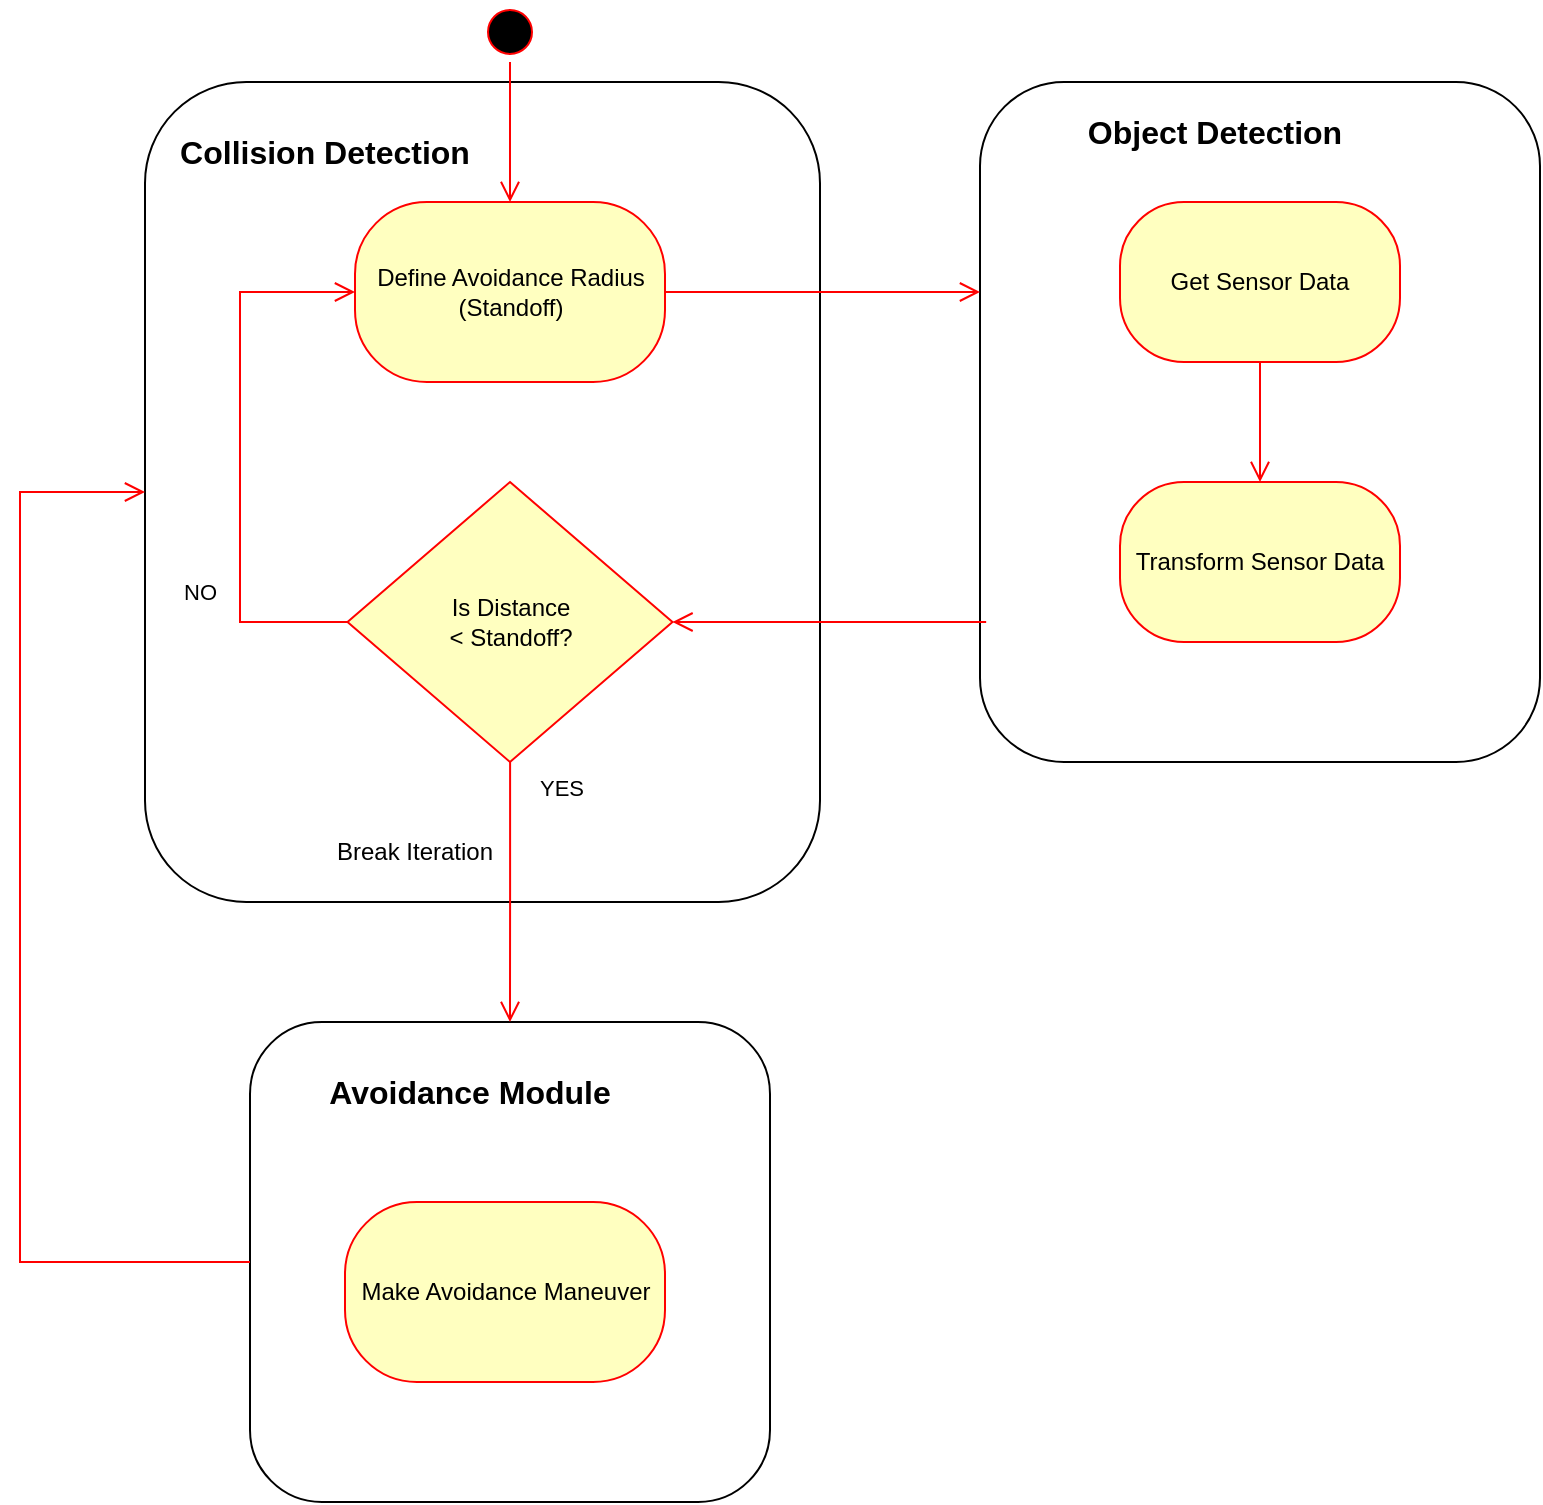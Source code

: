 <mxfile version="17.4.1" type="device"><diagram id="i3F4ti9gev00xGMFeUzN" name="Page-1"><mxGraphModel dx="464" dy="718" grid="1" gridSize="10" guides="1" tooltips="1" connect="1" arrows="1" fold="1" page="1" pageScale="1" pageWidth="850" pageHeight="1100" math="0" shadow="0"><root><mxCell id="0"/><mxCell id="1" parent="0"/><mxCell id="HaXaQ5E0BjMqJWI1M5KT-39" value="" style="rounded=1;whiteSpace=wrap;html=1;fillColor=none;" parent="1" vertex="1"><mxGeometry x="160" y="570" width="260" height="240" as="geometry"/></mxCell><mxCell id="HaXaQ5E0BjMqJWI1M5KT-35" value="" style="rounded=1;whiteSpace=wrap;html=1;fillColor=none;" parent="1" vertex="1"><mxGeometry x="525" y="100" width="280" height="340" as="geometry"/></mxCell><mxCell id="HaXaQ5E0BjMqJWI1M5KT-36" value="" style="rounded=1;whiteSpace=wrap;html=1;fillColor=none;" parent="1" vertex="1"><mxGeometry x="107.5" y="100" width="337.5" height="410" as="geometry"/></mxCell><mxCell id="HaXaQ5E0BjMqJWI1M5KT-2" value="" style="ellipse;html=1;shape=startState;fillColor=#000000;strokeColor=#ff0000;" parent="1" vertex="1"><mxGeometry x="275" y="60" width="30" height="30" as="geometry"/></mxCell><mxCell id="HaXaQ5E0BjMqJWI1M5KT-3" value="" style="edgeStyle=orthogonalEdgeStyle;html=1;verticalAlign=bottom;endArrow=open;endSize=8;strokeColor=#ff0000;rounded=0;entryX=0.5;entryY=0;entryDx=0;entryDy=0;" parent="1" source="HaXaQ5E0BjMqJWI1M5KT-2" target="HaXaQ5E0BjMqJWI1M5KT-4" edge="1"><mxGeometry relative="1" as="geometry"><mxPoint x="307.5" y="150" as="targetPoint"/></mxGeometry></mxCell><mxCell id="HaXaQ5E0BjMqJWI1M5KT-4" value="Define Avoidance Radius (Standoff)" style="rounded=1;whiteSpace=wrap;html=1;arcSize=40;fontColor=#000000;fillColor=#ffffc0;strokeColor=#ff0000;" parent="1" vertex="1"><mxGeometry x="212.5" y="160" width="155" height="90" as="geometry"/></mxCell><mxCell id="HaXaQ5E0BjMqJWI1M5KT-5" value="" style="edgeStyle=orthogonalEdgeStyle;html=1;verticalAlign=bottom;endArrow=open;endSize=8;strokeColor=#ff0000;rounded=0;" parent="1" source="HaXaQ5E0BjMqJWI1M5KT-4" edge="1"><mxGeometry relative="1" as="geometry"><mxPoint x="525" y="205" as="targetPoint"/></mxGeometry></mxCell><mxCell id="HaXaQ5E0BjMqJWI1M5KT-7" value="Make Avoidance Maneuver" style="rounded=1;whiteSpace=wrap;html=1;arcSize=40;fontColor=#000000;fillColor=#ffffc0;strokeColor=#ff0000;" parent="1" vertex="1"><mxGeometry x="207.5" y="660" width="160" height="90" as="geometry"/></mxCell><mxCell id="HaXaQ5E0BjMqJWI1M5KT-37" value="&lt;font style=&quot;font-size: 16px&quot;&gt;&lt;b&gt;Object Detection&lt;/b&gt;&lt;/font&gt;" style="text;html=1;strokeColor=none;fillColor=none;align=center;verticalAlign=middle;whiteSpace=wrap;rounded=0;" parent="1" vertex="1"><mxGeometry x="565" y="110" width="155" height="30" as="geometry"/></mxCell><mxCell id="HaXaQ5E0BjMqJWI1M5KT-38" value="&lt;font style=&quot;font-size: 16px&quot;&gt;&lt;b&gt;Collision Detection&lt;/b&gt;&lt;/font&gt;" style="text;html=1;strokeColor=none;fillColor=none;align=center;verticalAlign=middle;whiteSpace=wrap;rounded=0;" parent="1" vertex="1"><mxGeometry x="120" y="120" width="155" height="30" as="geometry"/></mxCell><mxCell id="HaXaQ5E0BjMqJWI1M5KT-40" value="&lt;font style=&quot;font-size: 16px&quot;&gt;&lt;b&gt;Avoidance Module&lt;br&gt;&lt;/b&gt;&lt;/font&gt;" style="text;html=1;strokeColor=none;fillColor=none;align=center;verticalAlign=middle;whiteSpace=wrap;rounded=0;" parent="1" vertex="1"><mxGeometry x="180" y="590" width="180" height="30" as="geometry"/></mxCell><mxCell id="HaXaQ5E0BjMqJWI1M5KT-41" value="&lt;div&gt;Is Distance&lt;/div&gt;&lt;div&gt;&amp;lt; Standoff?&lt;/div&gt;" style="rhombus;whiteSpace=wrap;html=1;fillColor=#ffffc0;strokeColor=#ff0000;" parent="1" vertex="1"><mxGeometry x="208.75" y="300" width="162.5" height="140" as="geometry"/></mxCell><mxCell id="HaXaQ5E0BjMqJWI1M5KT-42" value="NO" style="edgeStyle=orthogonalEdgeStyle;html=1;align=left;verticalAlign=bottom;endArrow=open;endSize=8;strokeColor=#ff0000;rounded=0;exitX=0;exitY=0.5;exitDx=0;exitDy=0;entryX=0;entryY=0.5;entryDx=0;entryDy=0;" parent="1" source="HaXaQ5E0BjMqJWI1M5KT-41" target="HaXaQ5E0BjMqJWI1M5KT-4" edge="1"><mxGeometry x="-0.562" y="30" relative="1" as="geometry"><mxPoint x="435" y="500" as="targetPoint"/><Array as="points"><mxPoint x="155" y="370"/><mxPoint x="155" y="205"/></Array><mxPoint y="1" as="offset"/></mxGeometry></mxCell><mxCell id="HaXaQ5E0BjMqJWI1M5KT-43" value="YES" style="edgeStyle=orthogonalEdgeStyle;html=1;align=left;verticalAlign=top;endArrow=open;endSize=8;strokeColor=#ff0000;rounded=0;entryX=0.5;entryY=0;entryDx=0;entryDy=0;" parent="1" source="HaXaQ5E0BjMqJWI1M5KT-41" target="HaXaQ5E0BjMqJWI1M5KT-39" edge="1"><mxGeometry x="-1" y="13" relative="1" as="geometry"><mxPoint x="195" y="590" as="targetPoint"/><mxPoint as="offset"/></mxGeometry></mxCell><mxCell id="HaXaQ5E0BjMqJWI1M5KT-44" value="" style="edgeStyle=orthogonalEdgeStyle;html=1;verticalAlign=bottom;endArrow=open;endSize=8;strokeColor=#ff0000;rounded=0;entryX=1;entryY=0.5;entryDx=0;entryDy=0;exitX=0.011;exitY=0.794;exitDx=0;exitDy=0;exitPerimeter=0;" parent="1" source="HaXaQ5E0BjMqJWI1M5KT-35" target="HaXaQ5E0BjMqJWI1M5KT-41" edge="1"><mxGeometry relative="1" as="geometry"><mxPoint x="651.54" y="550" as="targetPoint"/><mxPoint x="505" y="370" as="sourcePoint"/></mxGeometry></mxCell><mxCell id="HaXaQ5E0BjMqJWI1M5KT-48" value="" style="edgeStyle=orthogonalEdgeStyle;html=1;verticalAlign=bottom;endArrow=open;endSize=8;strokeColor=#ff0000;rounded=0;exitX=0;exitY=0.5;exitDx=0;exitDy=0;entryX=0;entryY=0.5;entryDx=0;entryDy=0;" parent="1" source="HaXaQ5E0BjMqJWI1M5KT-39" target="HaXaQ5E0BjMqJWI1M5KT-36" edge="1"><mxGeometry relative="1" as="geometry"><mxPoint x="75" y="340" as="targetPoint"/><Array as="points"><mxPoint x="45" y="690"/><mxPoint x="45" y="305"/></Array></mxGeometry></mxCell><mxCell id="HaXaQ5E0BjMqJWI1M5KT-49" value="Break Iteration" style="text;html=1;strokeColor=none;fillColor=none;align=center;verticalAlign=middle;whiteSpace=wrap;rounded=0;" parent="1" vertex="1"><mxGeometry x="195" y="470" width="95" height="30" as="geometry"/></mxCell><mxCell id="HaXaQ5E0BjMqJWI1M5KT-50" value="Transform Sensor Data" style="rounded=1;whiteSpace=wrap;html=1;arcSize=40;fontColor=#000000;fillColor=#ffffc0;strokeColor=#ff0000;" parent="1" vertex="1"><mxGeometry x="595" y="300" width="140" height="80" as="geometry"/></mxCell><mxCell id="HaXaQ5E0BjMqJWI1M5KT-54" value="Get Sensor Data" style="rounded=1;whiteSpace=wrap;html=1;arcSize=40;fontColor=#000000;fillColor=#ffffc0;strokeColor=#ff0000;" parent="1" vertex="1"><mxGeometry x="595" y="160" width="140" height="80" as="geometry"/></mxCell><mxCell id="HaXaQ5E0BjMqJWI1M5KT-55" value="" style="edgeStyle=orthogonalEdgeStyle;html=1;verticalAlign=bottom;endArrow=open;endSize=8;strokeColor=#ff0000;rounded=0;entryX=0.5;entryY=0;entryDx=0;entryDy=0;" parent="1" source="HaXaQ5E0BjMqJWI1M5KT-54" target="HaXaQ5E0BjMqJWI1M5KT-50" edge="1"><mxGeometry relative="1" as="geometry"><mxPoint x="665" y="270" as="targetPoint"/></mxGeometry></mxCell></root></mxGraphModel></diagram></mxfile>